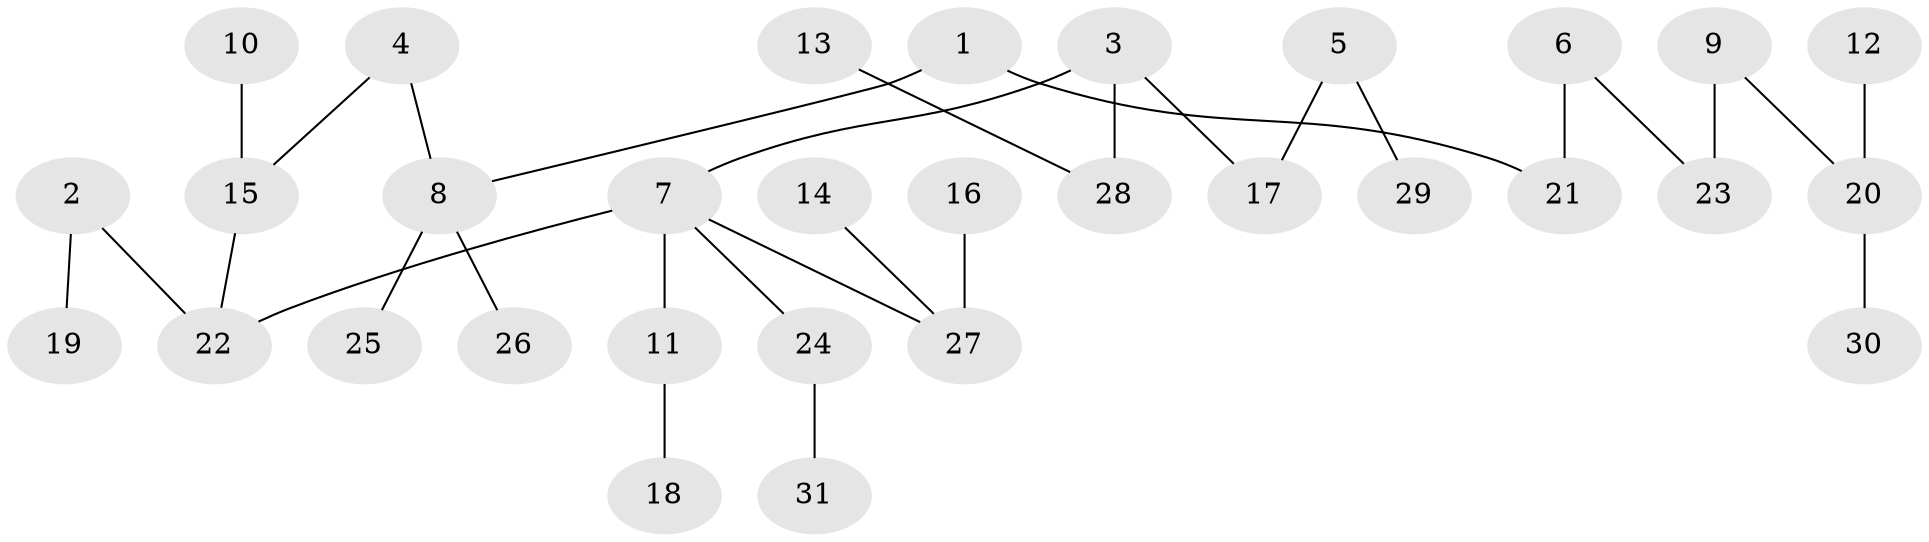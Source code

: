 // original degree distribution, {3: 0.16393442622950818, 7: 0.01639344262295082, 5: 0.04918032786885246, 2: 0.2459016393442623, 4: 0.03278688524590164, 1: 0.4918032786885246}
// Generated by graph-tools (version 1.1) at 2025/02/03/09/25 03:02:18]
// undirected, 31 vertices, 30 edges
graph export_dot {
graph [start="1"]
  node [color=gray90,style=filled];
  1;
  2;
  3;
  4;
  5;
  6;
  7;
  8;
  9;
  10;
  11;
  12;
  13;
  14;
  15;
  16;
  17;
  18;
  19;
  20;
  21;
  22;
  23;
  24;
  25;
  26;
  27;
  28;
  29;
  30;
  31;
  1 -- 8 [weight=1.0];
  1 -- 21 [weight=1.0];
  2 -- 19 [weight=1.0];
  2 -- 22 [weight=1.0];
  3 -- 7 [weight=1.0];
  3 -- 17 [weight=1.0];
  3 -- 28 [weight=1.0];
  4 -- 8 [weight=1.0];
  4 -- 15 [weight=1.0];
  5 -- 17 [weight=1.0];
  5 -- 29 [weight=1.0];
  6 -- 21 [weight=1.0];
  6 -- 23 [weight=1.0];
  7 -- 11 [weight=1.0];
  7 -- 22 [weight=1.0];
  7 -- 24 [weight=1.0];
  7 -- 27 [weight=1.0];
  8 -- 25 [weight=1.0];
  8 -- 26 [weight=1.0];
  9 -- 20 [weight=1.0];
  9 -- 23 [weight=1.0];
  10 -- 15 [weight=1.0];
  11 -- 18 [weight=1.0];
  12 -- 20 [weight=1.0];
  13 -- 28 [weight=1.0];
  14 -- 27 [weight=1.0];
  15 -- 22 [weight=1.0];
  16 -- 27 [weight=1.0];
  20 -- 30 [weight=1.0];
  24 -- 31 [weight=1.0];
}
